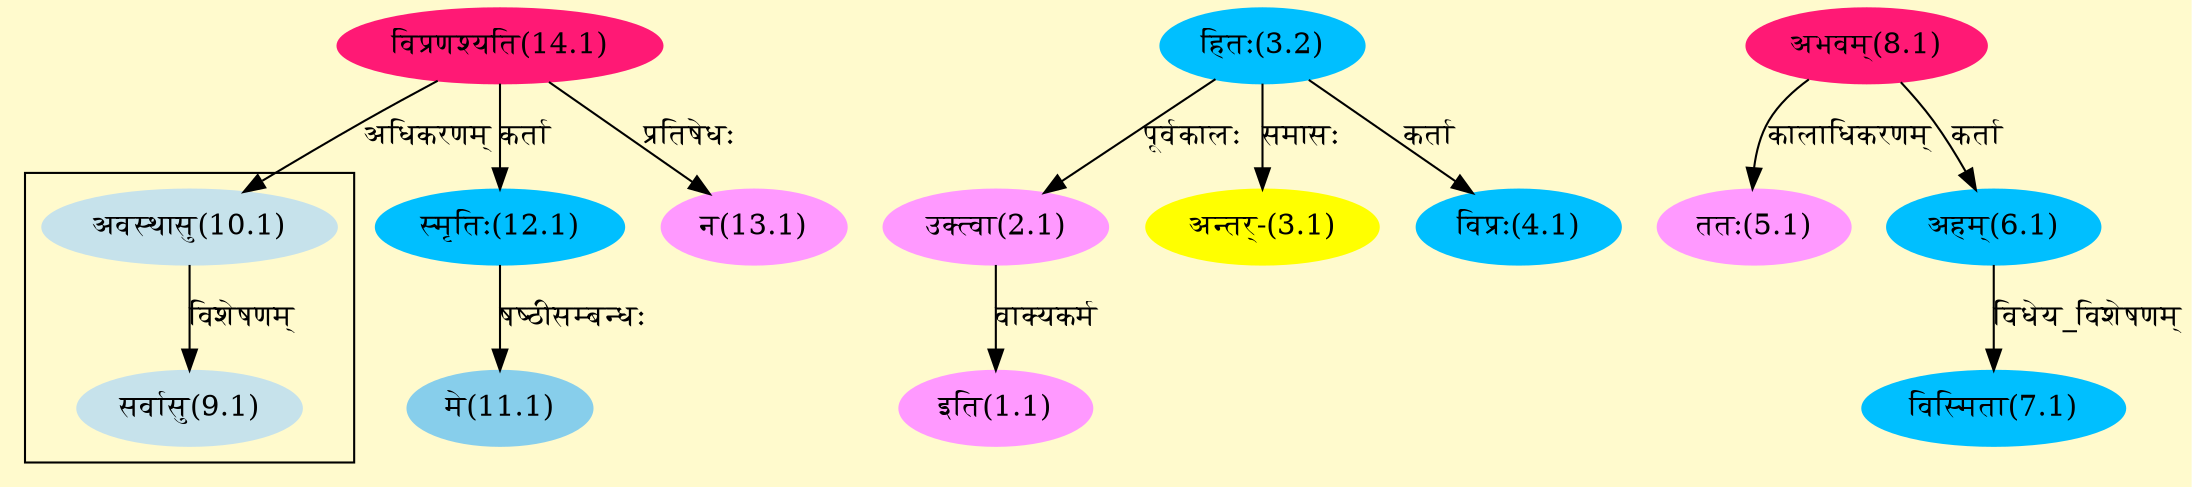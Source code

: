 digraph G{
rankdir=BT;
 compound=true;
 bgcolor="lemonchiffon1";

subgraph cluster_1{
Node9_1 [style=filled, color="#C6E2EB" label = "सर्वासु(9.1)"]
Node10_1 [style=filled, color="#C6E2EB" label = "अवस्थासु(10.1)"]

}
Node1_1 [style=filled, color="#FF99FF" label = "इति(1.1)"]
Node2_1 [style=filled, color="#FF99FF" label = "उक्त्वा(2.1)"]
Node3_2 [style=filled, color="#00BFFF" label = "हितः(3.2)"]
Node3_1 [style=filled, color="#FFFF00" label = "अन्तर्-(3.1)"]
Node [style=filled, color="" label = "()"]
Node4_1 [style=filled, color="#00BFFF" label = "विप्रः(4.1)"]
Node5_1 [style=filled, color="#FF99FF" label = "ततः(5.1)"]
Node8_1 [style=filled, color="#FF1975" label = "अभवम्(8.1)"]
Node6_1 [style=filled, color="#00BFFF" label = "अहम्(6.1)"]
Node7_1 [style=filled, color="#00BFFF" label = "विस्मिता(7.1)"]
Node10_1 [style=filled, color="#C6E2EB" label = "अवस्थासु(10.1)"]
Node14_1 [style=filled, color="#FF1975" label = "विप्रणश्यति(14.1)"]
Node11_1 [style=filled, color="#87CEEB" label = "मे(11.1)"]
Node12_1 [style=filled, color="#00BFFF" label = "स्मृतिः(12.1)"]
Node13_1 [style=filled, color="#FF99FF" label = "न(13.1)"]
/* Start of Relations section */

Node1_1 -> Node2_1 [  label="वाक्यकर्म"  dir="back" ]
Node2_1 -> Node3_2 [  label="पूर्वकालः"  dir="back" ]
Node3_1 -> Node3_2 [  label="समासः"  dir="back" ]
Node4_1 -> Node3_2 [  label="कर्ता"  dir="back" ]
Node5_1 -> Node8_1 [  label="कालाधिकरणम्"  dir="back" ]
Node6_1 -> Node8_1 [  label="कर्ता"  dir="back" ]
Node7_1 -> Node6_1 [  label="विधेय_विशेषणम्"  dir="back" ]
Node9_1 -> Node10_1 [  label="विशेषणम्"  dir="back" ]
Node10_1 -> Node14_1 [  label="अधिकरणम्"  dir="back" ]
Node11_1 -> Node12_1 [  label="षष्ठीसम्बन्धः"  dir="back" ]
Node12_1 -> Node14_1 [  label="कर्ता"  dir="back" ]
Node13_1 -> Node14_1 [  label="प्रतिषेधः"  dir="back" ]
}
